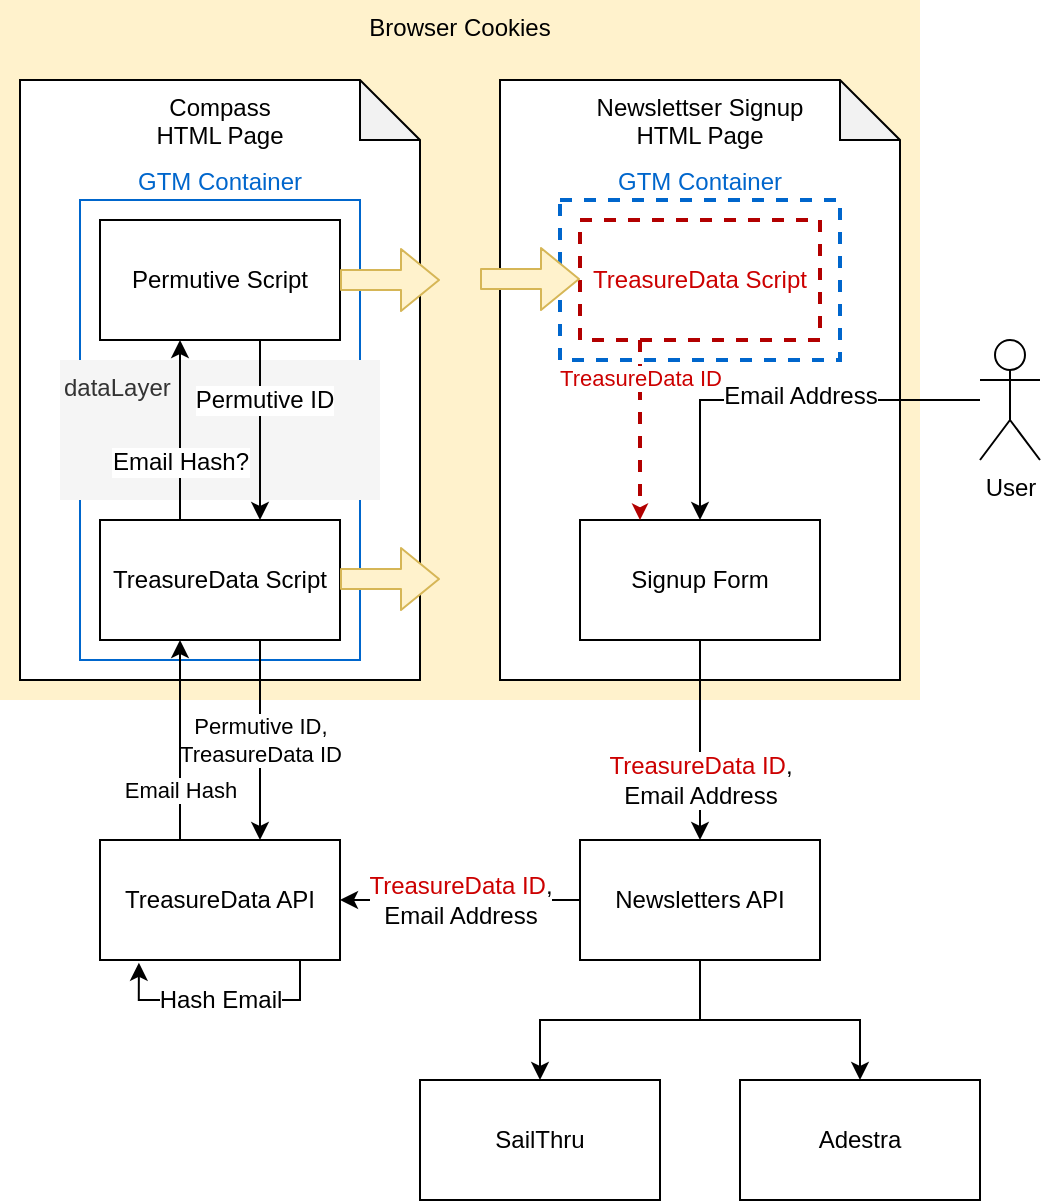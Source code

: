 <mxfile version="12.8.5" type="device"><diagram id="qFLIkHmhbKN8UtiyE-Cb" name="Page-1"><mxGraphModel dx="1422" dy="723" grid="1" gridSize="10" guides="1" tooltips="1" connect="1" arrows="1" fold="1" page="1" pageScale="1" pageWidth="1169" pageHeight="827" math="0" shadow="0"><root><mxCell id="0"/><mxCell id="1" parent="0"/><mxCell id="aoJpvYYLkfvSVZZgdCAh-21" value="Browser Cookies" style="rounded=0;whiteSpace=wrap;html=1;align=center;fillColor=#fff2cc;strokeColor=none;verticalAlign=top;" vertex="1" parent="1"><mxGeometry x="40" y="40" width="460" height="350" as="geometry"/></mxCell><mxCell id="aoJpvYYLkfvSVZZgdCAh-9" value="Compass&lt;br&gt;HTML Page" style="shape=note;whiteSpace=wrap;html=1;backgroundOutline=1;darkOpacity=0.05;verticalAlign=top;" vertex="1" parent="1"><mxGeometry x="50" y="80" width="200" height="300" as="geometry"/></mxCell><mxCell id="aoJpvYYLkfvSVZZgdCAh-56" value="GTM Container" style="rounded=0;whiteSpace=wrap;html=1;strokeColor=#0066CC;strokeWidth=1;fillColor=#FFFFFF;fontColor=#0066CC;align=center;verticalAlign=bottom;labelPosition=center;verticalLabelPosition=top;" vertex="1" parent="1"><mxGeometry x="80" y="140" width="140" height="230" as="geometry"/></mxCell><mxCell id="aoJpvYYLkfvSVZZgdCAh-20" value="Newslettser Signup&lt;br&gt;HTML Page" style="shape=note;whiteSpace=wrap;html=1;backgroundOutline=1;darkOpacity=0.05;verticalAlign=top;" vertex="1" parent="1"><mxGeometry x="290" y="80" width="200" height="300" as="geometry"/></mxCell><mxCell id="aoJpvYYLkfvSVZZgdCAh-55" value="GTM Container" style="rounded=0;whiteSpace=wrap;html=1;strokeColor=#0066CC;strokeWidth=2;fillColor=#FFFFFF;fontColor=#0066CC;align=center;verticalAlign=bottom;labelPosition=center;verticalLabelPosition=top;dashed=1;" vertex="1" parent="1"><mxGeometry x="320" y="140" width="140" height="80" as="geometry"/></mxCell><mxCell id="aoJpvYYLkfvSVZZgdCAh-10" value="dataLayer" style="rounded=0;whiteSpace=wrap;html=1;fillColor=#f5f5f5;strokeColor=none;fontColor=#333333;verticalAlign=top;align=left;" vertex="1" parent="1"><mxGeometry x="70" y="220" width="160" height="70" as="geometry"/></mxCell><mxCell id="aoJpvYYLkfvSVZZgdCAh-13" style="edgeStyle=orthogonalEdgeStyle;rounded=0;orthogonalLoop=1;jettySize=auto;html=1;" edge="1" parent="1" source="aoJpvYYLkfvSVZZgdCAh-1" target="aoJpvYYLkfvSVZZgdCAh-2"><mxGeometry relative="1" as="geometry"><Array as="points"><mxPoint x="130" y="240"/><mxPoint x="130" y="240"/></Array></mxGeometry></mxCell><mxCell id="aoJpvYYLkfvSVZZgdCAh-14" value="Email Hash?" style="text;html=1;align=center;verticalAlign=middle;resizable=0;points=[];labelBackgroundColor=#ffffff;" vertex="1" connectable="0" parent="aoJpvYYLkfvSVZZgdCAh-13"><mxGeometry x="-0.654" y="-2" relative="1" as="geometry"><mxPoint x="-2" y="-14" as="offset"/></mxGeometry></mxCell><mxCell id="aoJpvYYLkfvSVZZgdCAh-28" value="Permutive ID,&lt;br&gt;TreasureData ID" style="edgeStyle=orthogonalEdgeStyle;rounded=0;orthogonalLoop=1;jettySize=auto;html=1;" edge="1" parent="1" source="aoJpvYYLkfvSVZZgdCAh-1" target="aoJpvYYLkfvSVZZgdCAh-4"><mxGeometry relative="1" as="geometry"><Array as="points"><mxPoint x="170" y="420"/><mxPoint x="170" y="420"/></Array></mxGeometry></mxCell><mxCell id="aoJpvYYLkfvSVZZgdCAh-1" value="TreasureData Script" style="rounded=0;whiteSpace=wrap;html=1;" vertex="1" parent="1"><mxGeometry x="90" y="300" width="120" height="60" as="geometry"/></mxCell><mxCell id="aoJpvYYLkfvSVZZgdCAh-17" style="edgeStyle=orthogonalEdgeStyle;rounded=0;orthogonalLoop=1;jettySize=auto;html=1;" edge="1" parent="1" source="aoJpvYYLkfvSVZZgdCAh-2" target="aoJpvYYLkfvSVZZgdCAh-1"><mxGeometry relative="1" as="geometry"><Array as="points"><mxPoint x="170" y="260"/><mxPoint x="170" y="260"/></Array></mxGeometry></mxCell><mxCell id="aoJpvYYLkfvSVZZgdCAh-18" value="Permutive ID" style="text;html=1;align=center;verticalAlign=middle;resizable=0;points=[];labelBackgroundColor=#ffffff;" vertex="1" connectable="0" parent="aoJpvYYLkfvSVZZgdCAh-17"><mxGeometry x="-0.091" y="10" relative="1" as="geometry"><mxPoint x="-8" y="-11" as="offset"/></mxGeometry></mxCell><mxCell id="aoJpvYYLkfvSVZZgdCAh-2" value="Permutive Script" style="rounded=0;whiteSpace=wrap;html=1;" vertex="1" parent="1"><mxGeometry x="90" y="150" width="120" height="60" as="geometry"/></mxCell><mxCell id="aoJpvYYLkfvSVZZgdCAh-32" style="edgeStyle=orthogonalEdgeStyle;rounded=0;orthogonalLoop=1;jettySize=auto;html=1;entryX=1;entryY=0.5;entryDx=0;entryDy=0;" edge="1" parent="1" source="aoJpvYYLkfvSVZZgdCAh-3" target="aoJpvYYLkfvSVZZgdCAh-4"><mxGeometry relative="1" as="geometry"/></mxCell><mxCell id="aoJpvYYLkfvSVZZgdCAh-52" value="&lt;font color=&quot;#cc0000&quot;&gt;TreasureData ID&lt;/font&gt;,&lt;br&gt;Email Address" style="text;html=1;align=center;verticalAlign=middle;resizable=0;points=[];labelBackgroundColor=#ffffff;" vertex="1" connectable="0" parent="aoJpvYYLkfvSVZZgdCAh-32"><mxGeometry x="-0.233" y="4" relative="1" as="geometry"><mxPoint x="-14" y="-4" as="offset"/></mxGeometry></mxCell><mxCell id="aoJpvYYLkfvSVZZgdCAh-42" style="edgeStyle=orthogonalEdgeStyle;rounded=0;orthogonalLoop=1;jettySize=auto;html=1;" edge="1" parent="1" source="aoJpvYYLkfvSVZZgdCAh-3" target="aoJpvYYLkfvSVZZgdCAh-40"><mxGeometry relative="1" as="geometry"/></mxCell><mxCell id="aoJpvYYLkfvSVZZgdCAh-43" style="edgeStyle=orthogonalEdgeStyle;rounded=0;orthogonalLoop=1;jettySize=auto;html=1;" edge="1" parent="1" source="aoJpvYYLkfvSVZZgdCAh-3" target="aoJpvYYLkfvSVZZgdCAh-41"><mxGeometry relative="1" as="geometry"><Array as="points"><mxPoint x="390" y="550"/><mxPoint x="310" y="550"/></Array></mxGeometry></mxCell><mxCell id="aoJpvYYLkfvSVZZgdCAh-3" value="Newsletters API" style="rounded=0;whiteSpace=wrap;html=1;" vertex="1" parent="1"><mxGeometry x="330" y="460" width="120" height="60" as="geometry"/></mxCell><mxCell id="aoJpvYYLkfvSVZZgdCAh-33" style="edgeStyle=orthogonalEdgeStyle;rounded=0;orthogonalLoop=1;jettySize=auto;html=1;entryX=0.162;entryY=1.023;entryDx=0;entryDy=0;entryPerimeter=0;" edge="1" parent="1" source="aoJpvYYLkfvSVZZgdCAh-4" target="aoJpvYYLkfvSVZZgdCAh-4"><mxGeometry relative="1" as="geometry"><mxPoint x="110" y="530" as="targetPoint"/><Array as="points"><mxPoint x="190" y="540"/><mxPoint x="109" y="540"/></Array></mxGeometry></mxCell><mxCell id="aoJpvYYLkfvSVZZgdCAh-34" value="Hash Email" style="text;html=1;align=center;verticalAlign=middle;resizable=0;points=[];labelBackgroundColor=#ffffff;" vertex="1" connectable="0" parent="aoJpvYYLkfvSVZZgdCAh-33"><mxGeometry x="-0.296" y="-22" relative="1" as="geometry"><mxPoint x="-18.57" y="22" as="offset"/></mxGeometry></mxCell><mxCell id="aoJpvYYLkfvSVZZgdCAh-57" value="&lt;font color=&quot;#000000&quot;&gt;Email Hash&lt;/font&gt;" style="edgeStyle=orthogonalEdgeStyle;rounded=0;orthogonalLoop=1;jettySize=auto;html=1;strokeColor=#000000;strokeWidth=1;fillColor=#E51400;fontColor=#0066CC;" edge="1" parent="1" source="aoJpvYYLkfvSVZZgdCAh-4" target="aoJpvYYLkfvSVZZgdCAh-1"><mxGeometry x="-0.5" relative="1" as="geometry"><Array as="points"><mxPoint x="130" y="420"/><mxPoint x="130" y="420"/></Array><mxPoint as="offset"/></mxGeometry></mxCell><mxCell id="aoJpvYYLkfvSVZZgdCAh-4" value="TreasureData API" style="rounded=0;whiteSpace=wrap;html=1;" vertex="1" parent="1"><mxGeometry x="90" y="460" width="120" height="60" as="geometry"/></mxCell><mxCell id="aoJpvYYLkfvSVZZgdCAh-22" value="" style="shape=flexArrow;endArrow=classic;html=1;exitX=1;exitY=0.5;exitDx=0;exitDy=0;fillColor=#fff2cc;strokeColor=#d6b656;" edge="1" parent="1" source="aoJpvYYLkfvSVZZgdCAh-2"><mxGeometry width="50" height="50" relative="1" as="geometry"><mxPoint x="-30" y="380" as="sourcePoint"/><mxPoint x="260" y="180" as="targetPoint"/></mxGeometry></mxCell><mxCell id="aoJpvYYLkfvSVZZgdCAh-23" value="" style="shape=flexArrow;endArrow=classic;html=1;exitX=1;exitY=0.5;exitDx=0;exitDy=0;fillColor=#fff2cc;strokeColor=#d6b656;" edge="1" parent="1"><mxGeometry width="50" height="50" relative="1" as="geometry"><mxPoint x="210" y="329.5" as="sourcePoint"/><mxPoint x="260" y="329.5" as="targetPoint"/></mxGeometry></mxCell><mxCell id="aoJpvYYLkfvSVZZgdCAh-51" value="&lt;font style=&quot;font-size: 12px&quot; color=&quot;#cc0000&quot;&gt;TreasureData ID&lt;/font&gt;&lt;span style=&quot;font-size: 12px&quot;&gt;,&lt;/span&gt;&lt;br style=&quot;font-size: 12px&quot;&gt;&lt;span style=&quot;font-size: 12px&quot;&gt;Email Address&lt;/span&gt;" style="edgeStyle=orthogonalEdgeStyle;rounded=0;orthogonalLoop=1;jettySize=auto;html=1;" edge="1" parent="1" source="aoJpvYYLkfvSVZZgdCAh-29" target="aoJpvYYLkfvSVZZgdCAh-3"><mxGeometry x="0.4" relative="1" as="geometry"><Array as="points"><mxPoint x="390" y="400"/><mxPoint x="390" y="400"/></Array><mxPoint as="offset"/></mxGeometry></mxCell><mxCell id="aoJpvYYLkfvSVZZgdCAh-29" value="Signup Form" style="rounded=0;whiteSpace=wrap;html=1;" vertex="1" parent="1"><mxGeometry x="330" y="300" width="120" height="60" as="geometry"/></mxCell><mxCell id="aoJpvYYLkfvSVZZgdCAh-48" style="edgeStyle=orthogonalEdgeStyle;rounded=0;orthogonalLoop=1;jettySize=auto;html=1;" edge="1" parent="1" source="aoJpvYYLkfvSVZZgdCAh-5" target="aoJpvYYLkfvSVZZgdCAh-29"><mxGeometry relative="1" as="geometry"/></mxCell><mxCell id="aoJpvYYLkfvSVZZgdCAh-50" value="Email Address" style="text;html=1;align=center;verticalAlign=middle;resizable=0;points=[];labelBackgroundColor=#ffffff;" vertex="1" connectable="0" parent="aoJpvYYLkfvSVZZgdCAh-48"><mxGeometry x="-0.1" y="-2" relative="1" as="geometry"><mxPoint as="offset"/></mxGeometry></mxCell><mxCell id="aoJpvYYLkfvSVZZgdCAh-5" value="User&lt;br&gt;" style="shape=umlActor;verticalLabelPosition=bottom;labelBackgroundColor=#ffffff;verticalAlign=top;html=1;outlineConnect=0;" vertex="1" parent="1"><mxGeometry x="530" y="210" width="30" height="60" as="geometry"/></mxCell><mxCell id="aoJpvYYLkfvSVZZgdCAh-40" value="Adestra" style="rounded=0;whiteSpace=wrap;html=1;" vertex="1" parent="1"><mxGeometry x="410" y="580" width="120" height="60" as="geometry"/></mxCell><mxCell id="aoJpvYYLkfvSVZZgdCAh-41" value="SailThru" style="rounded=0;whiteSpace=wrap;html=1;" vertex="1" parent="1"><mxGeometry x="250" y="580" width="120" height="60" as="geometry"/></mxCell><mxCell id="aoJpvYYLkfvSVZZgdCAh-49" value="&lt;font&gt;&lt;span&gt;TreasureData ID&lt;/span&gt;&lt;/font&gt;" style="edgeStyle=orthogonalEdgeStyle;rounded=0;orthogonalLoop=1;jettySize=auto;html=1;dashed=1;strokeWidth=2;fillColor=#e51400;strokeColor=#B20000;fontColor=#CC0000;fontStyle=0;endSize=2;" edge="1" parent="1" source="aoJpvYYLkfvSVZZgdCAh-44" target="aoJpvYYLkfvSVZZgdCAh-29"><mxGeometry x="0.091" y="-30" relative="1" as="geometry"><Array as="points"><mxPoint x="360" y="250"/><mxPoint x="360" y="250"/></Array><mxPoint x="30" y="-30" as="offset"/></mxGeometry></mxCell><mxCell id="aoJpvYYLkfvSVZZgdCAh-44" value="&lt;font&gt;TreasureData Script&lt;/font&gt;" style="rounded=0;whiteSpace=wrap;html=1;dashed=1;strokeWidth=2;fillColor=#FFFFFF;strokeColor=#B20000;fontColor=#CC0000;" vertex="1" parent="1"><mxGeometry x="330" y="150" width="120" height="60" as="geometry"/></mxCell><mxCell id="aoJpvYYLkfvSVZZgdCAh-47" value="" style="shape=flexArrow;endArrow=classic;html=1;exitX=1;exitY=0.5;exitDx=0;exitDy=0;strokeWidth=1;fillColor=#fff2cc;strokeColor=#d6b656;" edge="1" parent="1"><mxGeometry width="50" height="50" relative="1" as="geometry"><mxPoint x="280" y="179.5" as="sourcePoint"/><mxPoint x="330" y="179.5" as="targetPoint"/></mxGeometry></mxCell></root></mxGraphModel></diagram></mxfile>